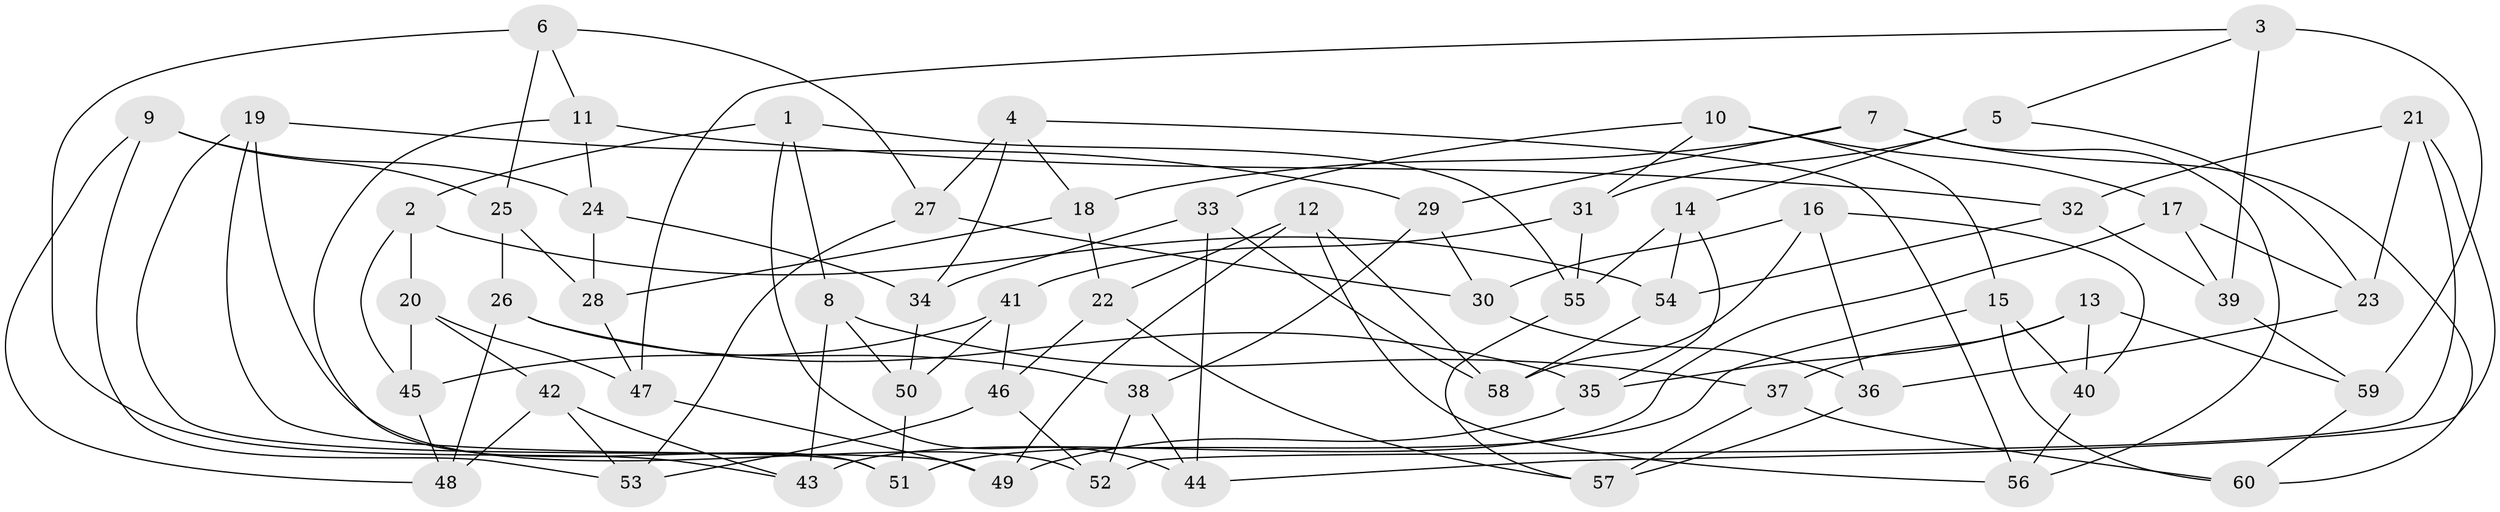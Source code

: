 // coarse degree distribution, {5: 0.2916666666666667, 6: 0.375, 8: 0.16666666666666666, 4: 0.125, 7: 0.041666666666666664}
// Generated by graph-tools (version 1.1) at 2025/38/03/04/25 23:38:04]
// undirected, 60 vertices, 120 edges
graph export_dot {
  node [color=gray90,style=filled];
  1;
  2;
  3;
  4;
  5;
  6;
  7;
  8;
  9;
  10;
  11;
  12;
  13;
  14;
  15;
  16;
  17;
  18;
  19;
  20;
  21;
  22;
  23;
  24;
  25;
  26;
  27;
  28;
  29;
  30;
  31;
  32;
  33;
  34;
  35;
  36;
  37;
  38;
  39;
  40;
  41;
  42;
  43;
  44;
  45;
  46;
  47;
  48;
  49;
  50;
  51;
  52;
  53;
  54;
  55;
  56;
  57;
  58;
  59;
  60;
  1 -- 8;
  1 -- 2;
  1 -- 44;
  1 -- 55;
  2 -- 20;
  2 -- 54;
  2 -- 45;
  3 -- 59;
  3 -- 39;
  3 -- 47;
  3 -- 5;
  4 -- 34;
  4 -- 56;
  4 -- 18;
  4 -- 27;
  5 -- 31;
  5 -- 14;
  5 -- 23;
  6 -- 43;
  6 -- 11;
  6 -- 25;
  6 -- 27;
  7 -- 29;
  7 -- 56;
  7 -- 60;
  7 -- 18;
  8 -- 50;
  8 -- 37;
  8 -- 43;
  9 -- 48;
  9 -- 25;
  9 -- 24;
  9 -- 53;
  10 -- 31;
  10 -- 15;
  10 -- 33;
  10 -- 17;
  11 -- 24;
  11 -- 32;
  11 -- 51;
  12 -- 49;
  12 -- 58;
  12 -- 22;
  12 -- 56;
  13 -- 59;
  13 -- 37;
  13 -- 35;
  13 -- 40;
  14 -- 55;
  14 -- 54;
  14 -- 35;
  15 -- 40;
  15 -- 51;
  15 -- 60;
  16 -- 30;
  16 -- 36;
  16 -- 40;
  16 -- 58;
  17 -- 23;
  17 -- 39;
  17 -- 43;
  18 -- 22;
  18 -- 28;
  19 -- 52;
  19 -- 29;
  19 -- 49;
  19 -- 51;
  20 -- 42;
  20 -- 47;
  20 -- 45;
  21 -- 23;
  21 -- 44;
  21 -- 52;
  21 -- 32;
  22 -- 46;
  22 -- 57;
  23 -- 36;
  24 -- 34;
  24 -- 28;
  25 -- 28;
  25 -- 26;
  26 -- 38;
  26 -- 48;
  26 -- 35;
  27 -- 53;
  27 -- 30;
  28 -- 47;
  29 -- 30;
  29 -- 38;
  30 -- 36;
  31 -- 41;
  31 -- 55;
  32 -- 39;
  32 -- 54;
  33 -- 58;
  33 -- 44;
  33 -- 34;
  34 -- 50;
  35 -- 49;
  36 -- 57;
  37 -- 57;
  37 -- 60;
  38 -- 52;
  38 -- 44;
  39 -- 59;
  40 -- 56;
  41 -- 46;
  41 -- 50;
  41 -- 45;
  42 -- 53;
  42 -- 48;
  42 -- 43;
  45 -- 48;
  46 -- 53;
  46 -- 52;
  47 -- 49;
  50 -- 51;
  54 -- 58;
  55 -- 57;
  59 -- 60;
}
